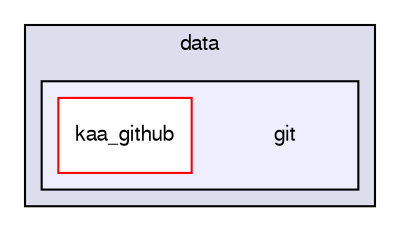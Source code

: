 digraph "/data/git" {
  bgcolor=transparent;
  compound=true
  node [ fontsize="10", fontname="FreeSans"];
  edge [ labelfontsize="10", labelfontname="FreeSans"];
  subgraph clusterdir_7b555189eda6378f1d04c5207486d2fc {
    graph [ bgcolor="#ddddee", pencolor="black", label="data" fontname="FreeSans", fontsize="10", URL="dir_7b555189eda6378f1d04c5207486d2fc.html"]
  subgraph clusterdir_bb75404fad894629d1f60761f83ed3f6 {
    graph [ bgcolor="#eeeeff", pencolor="black", label="" URL="dir_bb75404fad894629d1f60761f83ed3f6.html"];
    dir_bb75404fad894629d1f60761f83ed3f6 [shape=plaintext label="git"];
    dir_75a97b331b52705b2b0d7a1bbfe8d803 [shape=box label="kaa_github" color="red" fillcolor="white" style="filled" URL="dir_75a97b331b52705b2b0d7a1bbfe8d803.html"];
  }
  }
}
